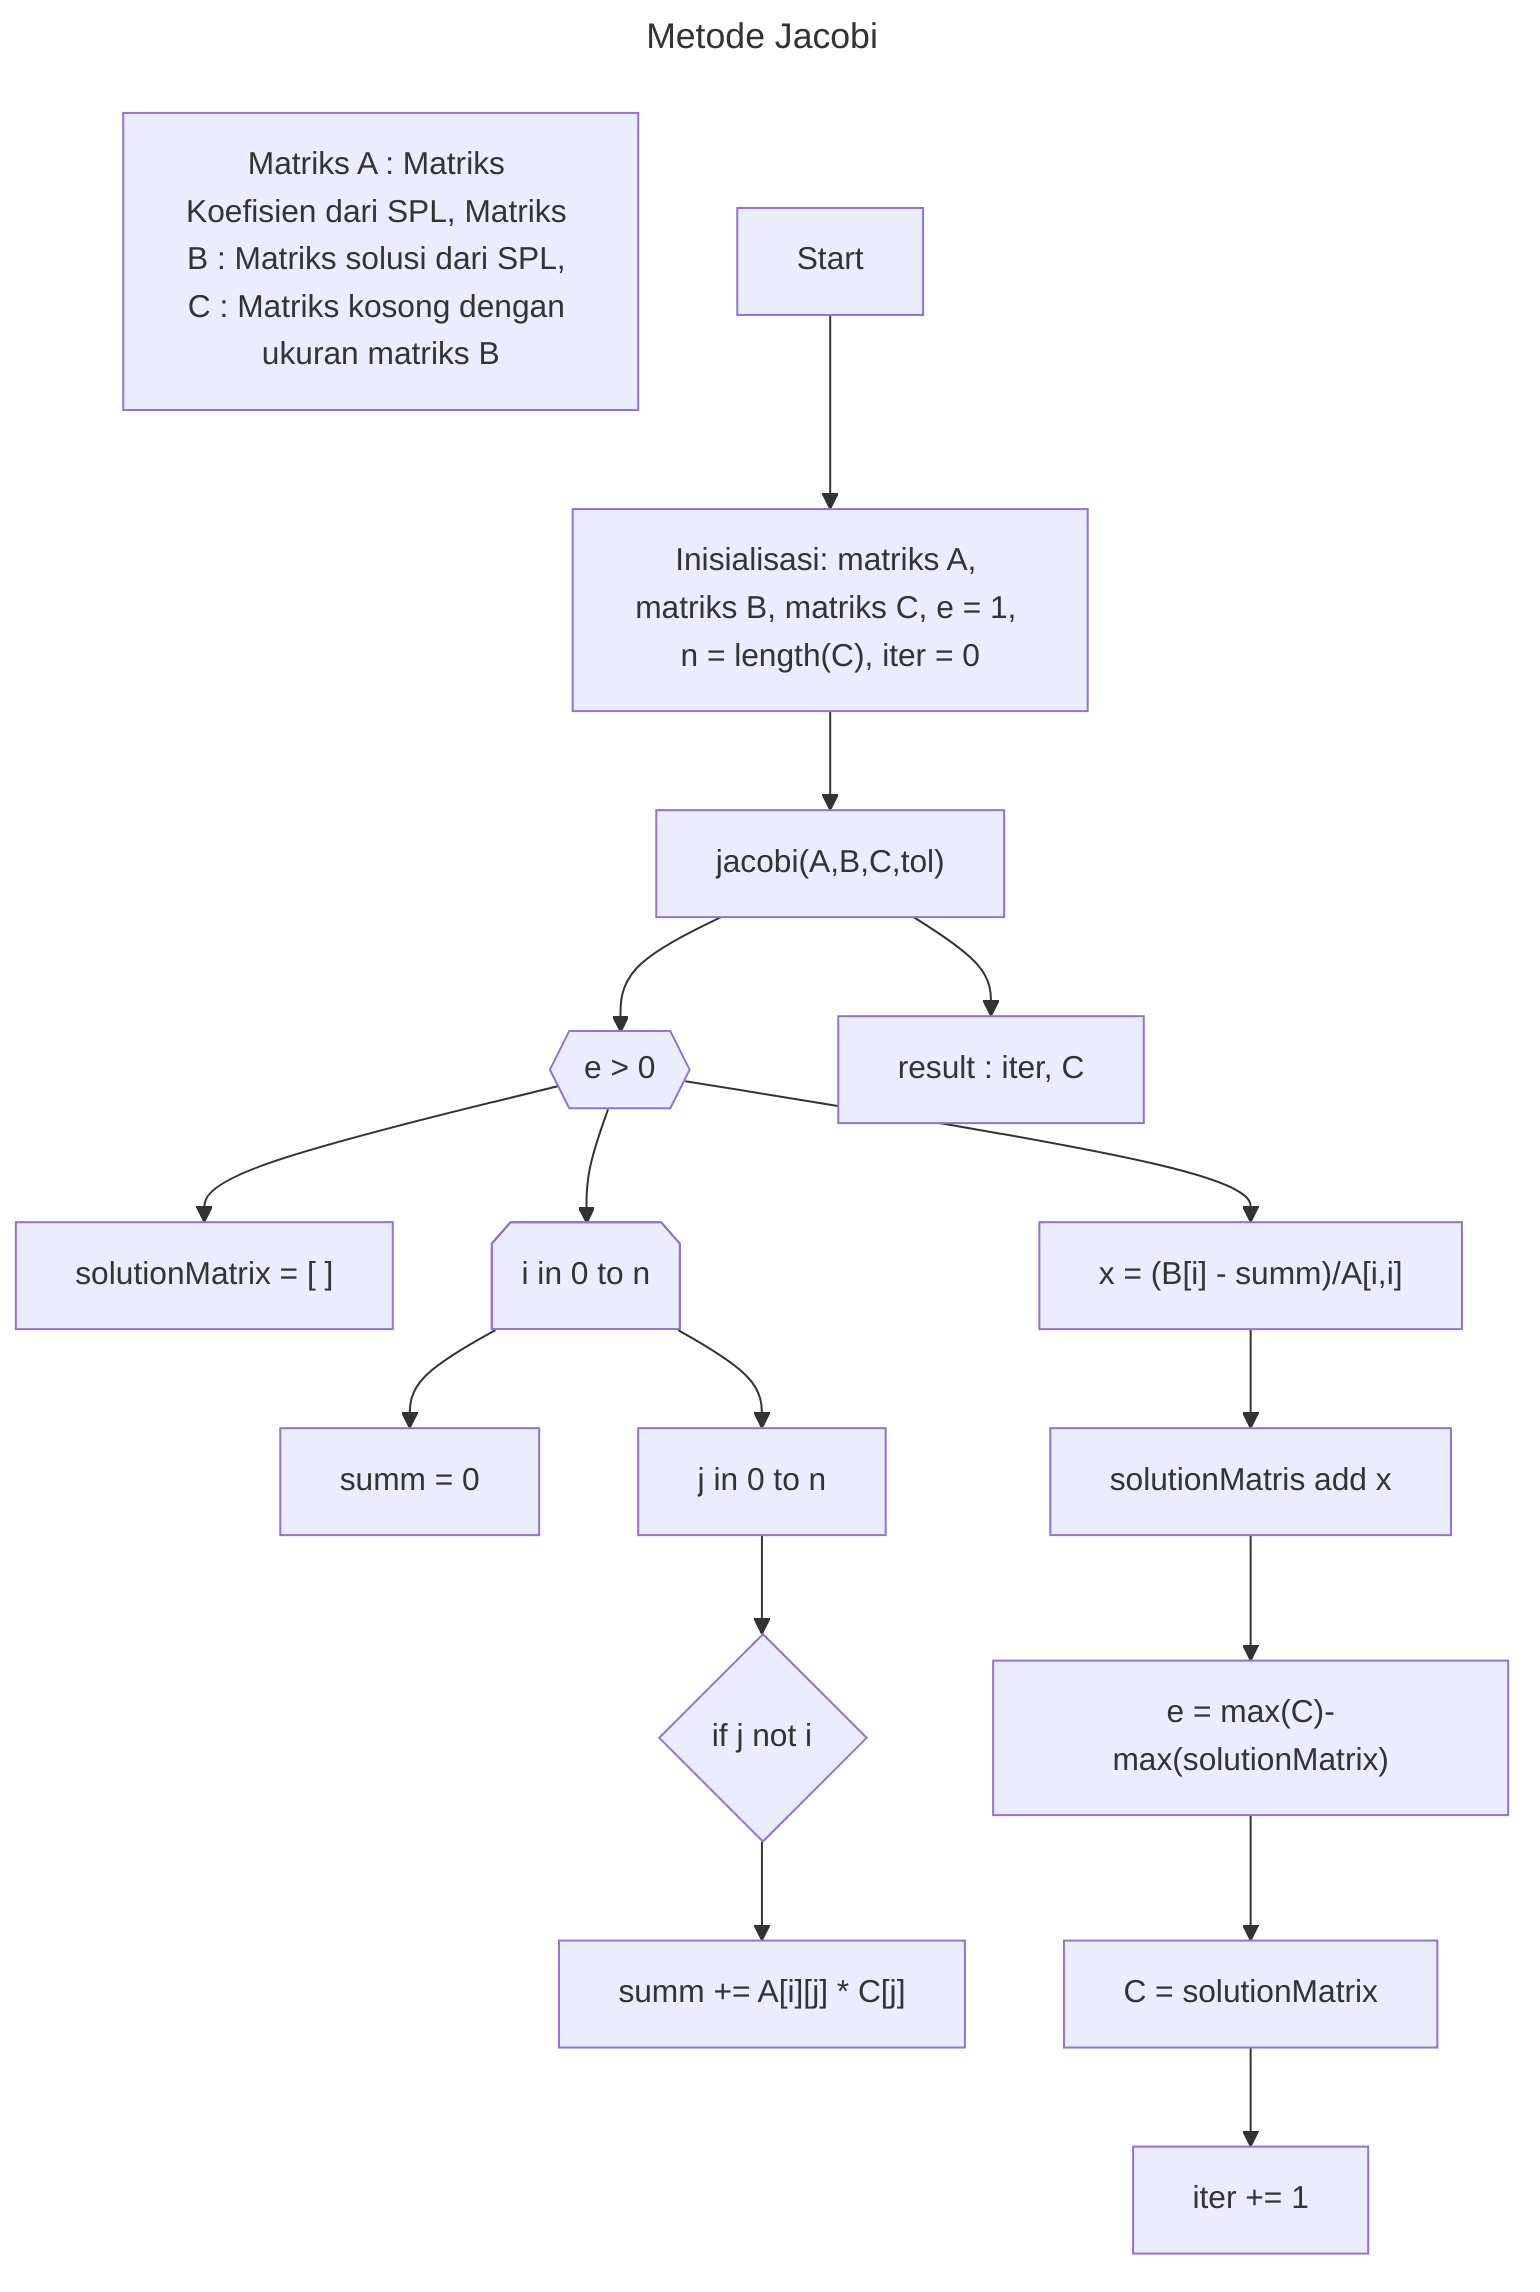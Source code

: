 ---
title: Metode Jacobi    
---

flowchart TD;
    Z["Matriks A : Matriks Koefisien dari SPL, Matriks B : Matriks solusi dari SPL, C : Matriks kosong dengan ukuran matriks B"] 
    A[Start] --> B["Inisialisasi: matriks A, matriks B, matriks C, e = 1, n = length(C), iter = 0"] 
    B --> X["jacobi(A,B,C,tol)"]
    X --> C{{"e > 0"}}
    C --> D["solutionMatrix = [ ]"]
    C --> F@{shape: notch-pent, label: "i in 0 to n"}
    F --> G["summ = 0"]
    F --> H["j in 0 to n"]
    H --> I{"if j not i"}
    I --> J["summ += A[i][j] * C[j]"]
    C --> K["x = (B[i] - summ)/A[i,i]"]
    K --> L["solutionMatris add x"]
    L --> M["e = max(C)-max(solutionMatrix)"]
    M --> N["C = solutionMatrix"]
    N --> O["iter += 1"]
    X --> P["result : iter, C"]